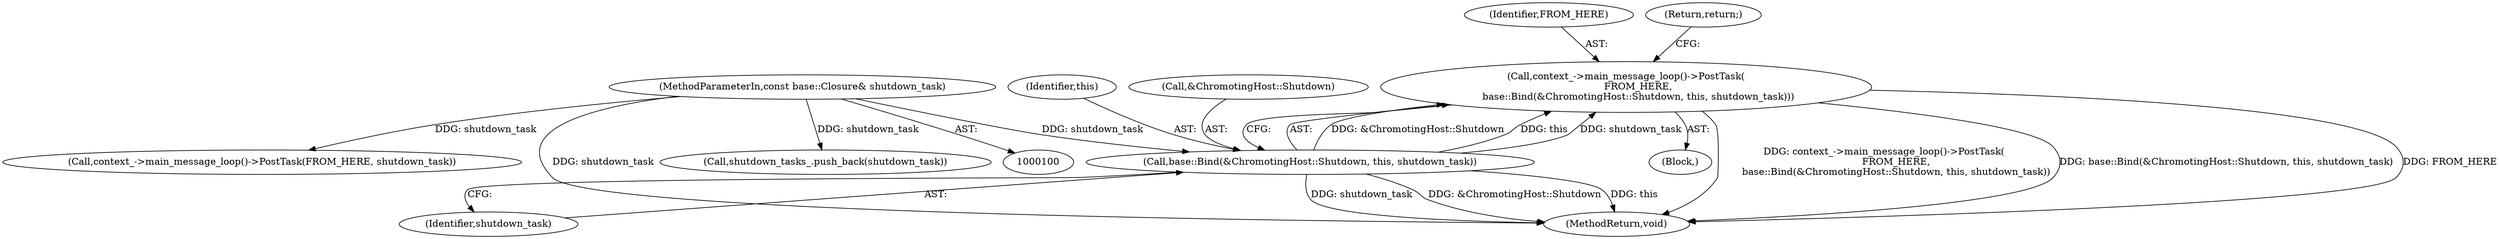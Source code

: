 digraph "1_Chrome_a46bcef82b29d30836a0f26226e3d4aca4fa9612_10@API" {
"1000108" [label="(Call,context_->main_message_loop()->PostTask(\n        FROM_HERE,\n        base::Bind(&ChromotingHost::Shutdown, this, shutdown_task)))"];
"1000110" [label="(Call,base::Bind(&ChromotingHost::Shutdown, this, shutdown_task))"];
"1000101" [label="(MethodParameterIn,const base::Closure& shutdown_task)"];
"1000114" [label="(Identifier,shutdown_task)"];
"1000101" [label="(MethodParameterIn,const base::Closure& shutdown_task)"];
"1000113" [label="(Identifier,this)"];
"1000109" [label="(Identifier,FROM_HERE)"];
"1000108" [label="(Call,context_->main_message_loop()->PostTask(\n        FROM_HERE,\n        base::Bind(&ChromotingHost::Shutdown, this, shutdown_task)))"];
"1000107" [label="(Block,)"];
"1000130" [label="(Call,context_->main_message_loop()->PostTask(FROM_HERE, shutdown_task))"];
"1000159" [label="(MethodReturn,void)"];
"1000110" [label="(Call,base::Bind(&ChromotingHost::Shutdown, this, shutdown_task))"];
"1000137" [label="(Call,shutdown_tasks_.push_back(shutdown_task))"];
"1000111" [label="(Call,&ChromotingHost::Shutdown)"];
"1000115" [label="(Return,return;)"];
"1000108" -> "1000107"  [label="AST: "];
"1000108" -> "1000110"  [label="CFG: "];
"1000109" -> "1000108"  [label="AST: "];
"1000110" -> "1000108"  [label="AST: "];
"1000115" -> "1000108"  [label="CFG: "];
"1000108" -> "1000159"  [label="DDG: context_->main_message_loop()->PostTask(\n        FROM_HERE,\n        base::Bind(&ChromotingHost::Shutdown, this, shutdown_task))"];
"1000108" -> "1000159"  [label="DDG: base::Bind(&ChromotingHost::Shutdown, this, shutdown_task)"];
"1000108" -> "1000159"  [label="DDG: FROM_HERE"];
"1000110" -> "1000108"  [label="DDG: &ChromotingHost::Shutdown"];
"1000110" -> "1000108"  [label="DDG: this"];
"1000110" -> "1000108"  [label="DDG: shutdown_task"];
"1000110" -> "1000114"  [label="CFG: "];
"1000111" -> "1000110"  [label="AST: "];
"1000113" -> "1000110"  [label="AST: "];
"1000114" -> "1000110"  [label="AST: "];
"1000110" -> "1000159"  [label="DDG: shutdown_task"];
"1000110" -> "1000159"  [label="DDG: &ChromotingHost::Shutdown"];
"1000110" -> "1000159"  [label="DDG: this"];
"1000101" -> "1000110"  [label="DDG: shutdown_task"];
"1000101" -> "1000100"  [label="AST: "];
"1000101" -> "1000159"  [label="DDG: shutdown_task"];
"1000101" -> "1000130"  [label="DDG: shutdown_task"];
"1000101" -> "1000137"  [label="DDG: shutdown_task"];
}
